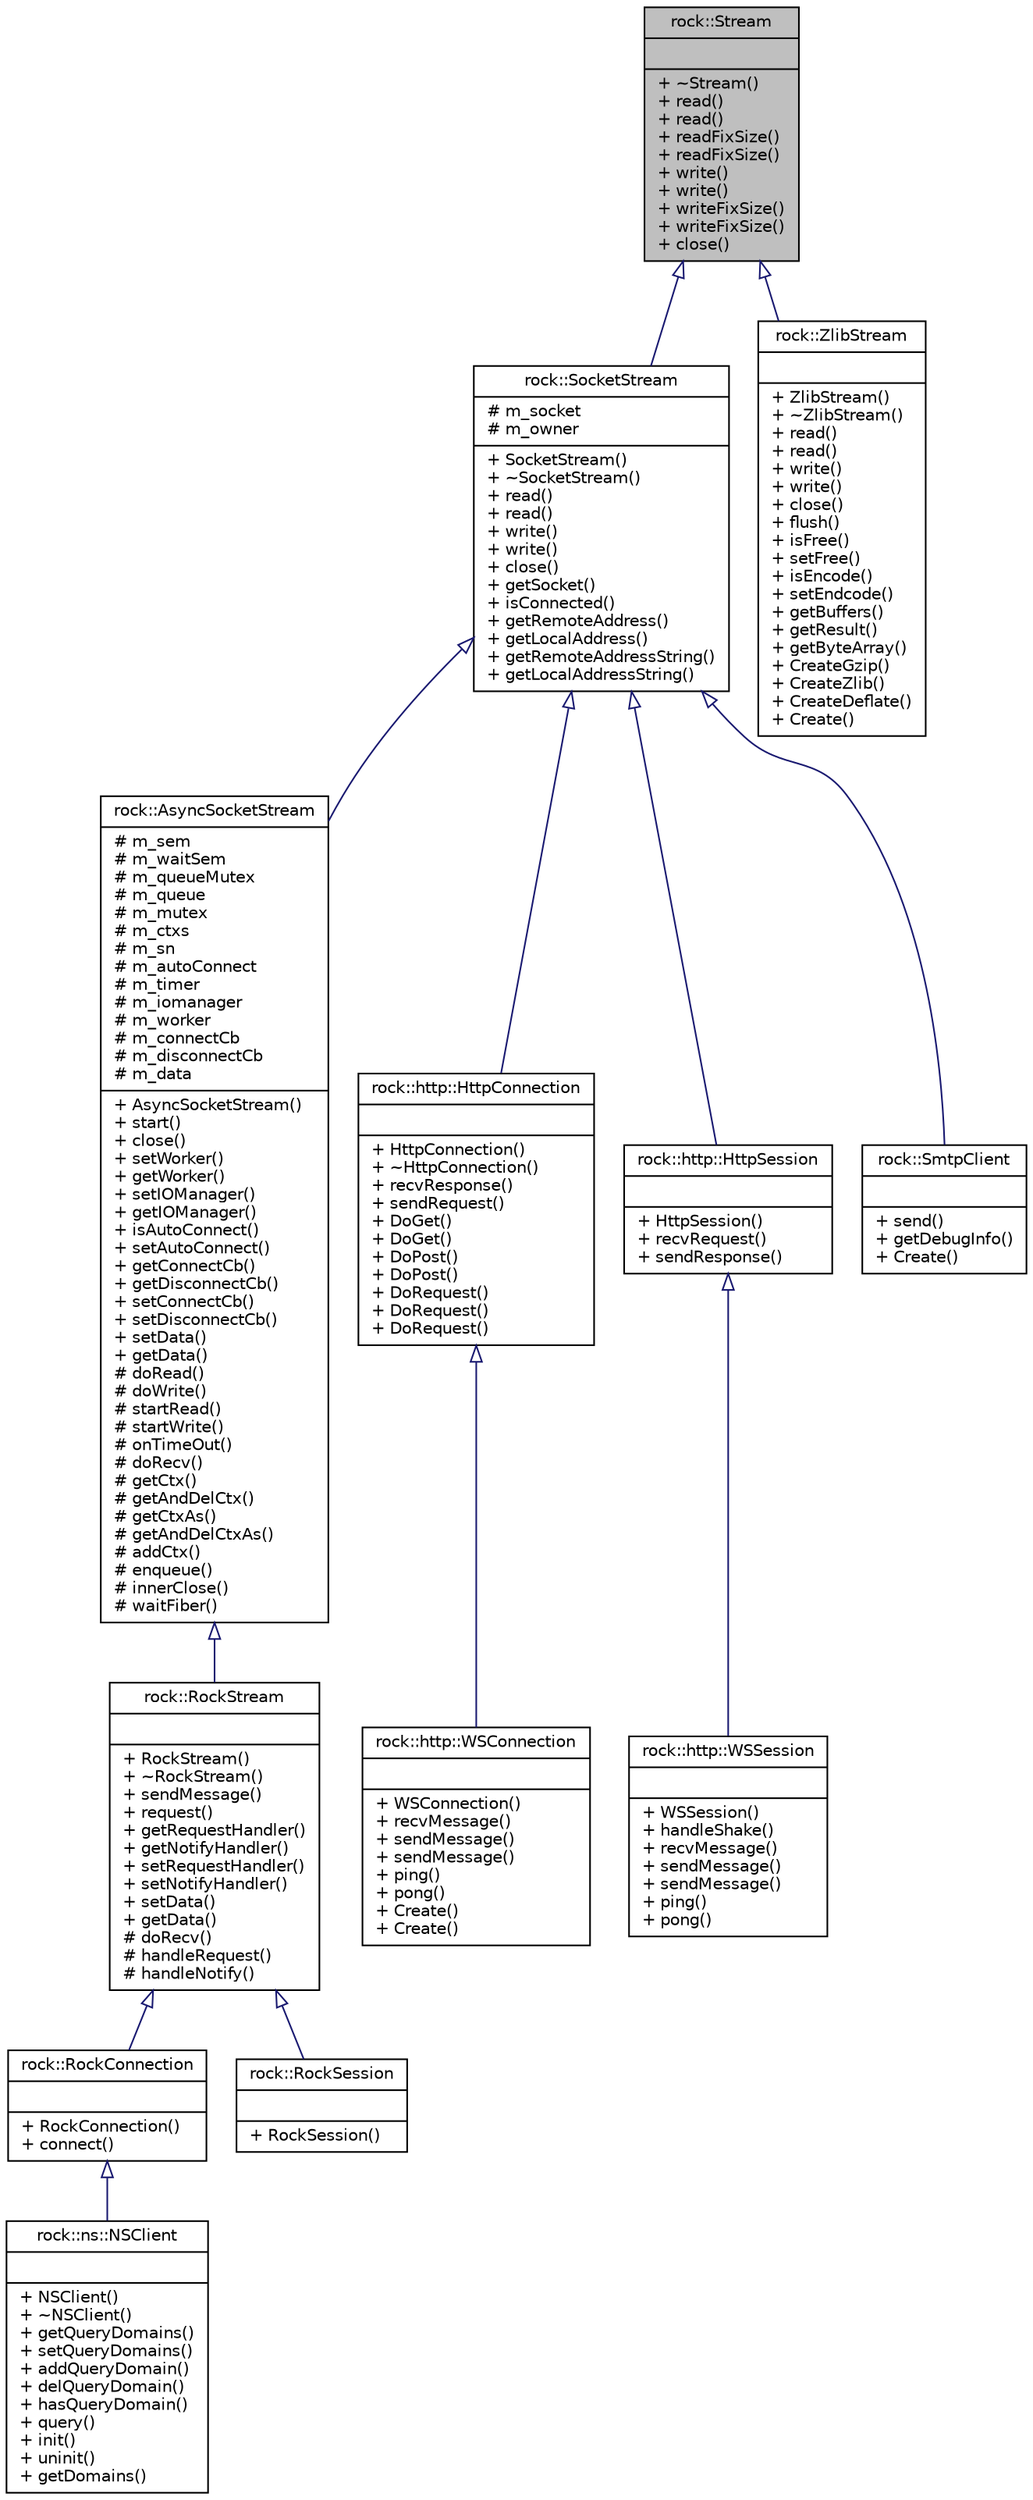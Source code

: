 digraph "rock::Stream"
{
 // LATEX_PDF_SIZE
  edge [fontname="Helvetica",fontsize="10",labelfontname="Helvetica",labelfontsize="10"];
  node [fontname="Helvetica",fontsize="10",shape=record];
  Node1 [label="{rock::Stream\n||+ ~Stream()\l+ read()\l+ read()\l+ readFixSize()\l+ readFixSize()\l+ write()\l+ write()\l+ writeFixSize()\l+ writeFixSize()\l+ close()\l}",height=0.2,width=0.4,color="black", fillcolor="grey75", style="filled", fontcolor="black",tooltip="流结构"];
  Node1 -> Node2 [dir="back",color="midnightblue",fontsize="10",style="solid",arrowtail="onormal",fontname="Helvetica"];
  Node2 [label="{rock::SocketStream\n|# m_socket\l# m_owner\l|+ SocketStream()\l+ ~SocketStream()\l+ read()\l+ read()\l+ write()\l+ write()\l+ close()\l+ getSocket()\l+ isConnected()\l+ getRemoteAddress()\l+ getLocalAddress()\l+ getRemoteAddressString()\l+ getLocalAddressString()\l}",height=0.2,width=0.4,color="black", fillcolor="white", style="filled",URL="$classrock_1_1SocketStream.html",tooltip="Socket流"];
  Node2 -> Node3 [dir="back",color="midnightblue",fontsize="10",style="solid",arrowtail="onormal",fontname="Helvetica"];
  Node3 [label="{rock::AsyncSocketStream\n|# m_sem\l# m_waitSem\l# m_queueMutex\l# m_queue\l# m_mutex\l# m_ctxs\l# m_sn\l# m_autoConnect\l# m_timer\l# m_iomanager\l# m_worker\l# m_connectCb\l# m_disconnectCb\l# m_data\l|+ AsyncSocketStream()\l+ start()\l+ close()\l+ setWorker()\l+ getWorker()\l+ setIOManager()\l+ getIOManager()\l+ isAutoConnect()\l+ setAutoConnect()\l+ getConnectCb()\l+ getDisconnectCb()\l+ setConnectCb()\l+ setDisconnectCb()\l+ setData()\l+ getData()\l# doRead()\l# doWrite()\l# startRead()\l# startWrite()\l# onTimeOut()\l# doRecv()\l# getCtx()\l# getAndDelCtx()\l# getCtxAs()\l# getAndDelCtxAs()\l# addCtx()\l# enqueue()\l# innerClose()\l# waitFiber()\l}",height=0.2,width=0.4,color="black", fillcolor="white", style="filled",URL="$classrock_1_1AsyncSocketStream.html",tooltip=" "];
  Node3 -> Node4 [dir="back",color="midnightblue",fontsize="10",style="solid",arrowtail="onormal",fontname="Helvetica"];
  Node4 [label="{rock::RockStream\n||+ RockStream()\l+ ~RockStream()\l+ sendMessage()\l+ request()\l+ getRequestHandler()\l+ getNotifyHandler()\l+ setRequestHandler()\l+ setNotifyHandler()\l+ setData()\l+ getData()\l# doRecv()\l# handleRequest()\l# handleNotify()\l}",height=0.2,width=0.4,color="black", fillcolor="white", style="filled",URL="$classrock_1_1RockStream.html",tooltip=" "];
  Node4 -> Node5 [dir="back",color="midnightblue",fontsize="10",style="solid",arrowtail="onormal",fontname="Helvetica"];
  Node5 [label="{rock::RockConnection\n||+ RockConnection()\l+ connect()\l}",height=0.2,width=0.4,color="black", fillcolor="white", style="filled",URL="$classrock_1_1RockConnection.html",tooltip=" "];
  Node5 -> Node6 [dir="back",color="midnightblue",fontsize="10",style="solid",arrowtail="onormal",fontname="Helvetica"];
  Node6 [label="{rock::ns::NSClient\n||+ NSClient()\l+ ~NSClient()\l+ getQueryDomains()\l+ setQueryDomains()\l+ addQueryDomain()\l+ delQueryDomain()\l+ hasQueryDomain()\l+ query()\l+ init()\l+ uninit()\l+ getDomains()\l}",height=0.2,width=0.4,color="black", fillcolor="white", style="filled",URL="$classrock_1_1ns_1_1NSClient.html",tooltip=" "];
  Node4 -> Node7 [dir="back",color="midnightblue",fontsize="10",style="solid",arrowtail="onormal",fontname="Helvetica"];
  Node7 [label="{rock::RockSession\n||+ RockSession()\l}",height=0.2,width=0.4,color="black", fillcolor="white", style="filled",URL="$classrock_1_1RockSession.html",tooltip=" "];
  Node2 -> Node8 [dir="back",color="midnightblue",fontsize="10",style="solid",arrowtail="onormal",fontname="Helvetica"];
  Node8 [label="{rock::http::HttpConnection\n||+ HttpConnection()\l+ ~HttpConnection()\l+ recvResponse()\l+ sendRequest()\l+ DoGet()\l+ DoGet()\l+ DoPost()\l+ DoPost()\l+ DoRequest()\l+ DoRequest()\l+ DoRequest()\l}",height=0.2,width=0.4,color="black", fillcolor="white", style="filled",URL="$classrock_1_1http_1_1HttpConnection.html",tooltip="HTTP客户端类"];
  Node8 -> Node9 [dir="back",color="midnightblue",fontsize="10",style="solid",arrowtail="onormal",fontname="Helvetica"];
  Node9 [label="{rock::http::WSConnection\n||+ WSConnection()\l+ recvMessage()\l+ sendMessage()\l+ sendMessage()\l+ ping()\l+ pong()\l+ Create()\l+ Create()\l}",height=0.2,width=0.4,color="black", fillcolor="white", style="filled",URL="$classrock_1_1http_1_1WSConnection.html",tooltip=" "];
  Node2 -> Node10 [dir="back",color="midnightblue",fontsize="10",style="solid",arrowtail="onormal",fontname="Helvetica"];
  Node10 [label="{rock::http::HttpSession\n||+ HttpSession()\l+ recvRequest()\l+ sendResponse()\l}",height=0.2,width=0.4,color="black", fillcolor="white", style="filled",URL="$classrock_1_1http_1_1HttpSession.html",tooltip="HTTPSession封装"];
  Node10 -> Node11 [dir="back",color="midnightblue",fontsize="10",style="solid",arrowtail="onormal",fontname="Helvetica"];
  Node11 [label="{rock::http::WSSession\n||+ WSSession()\l+ handleShake()\l+ recvMessage()\l+ sendMessage()\l+ sendMessage()\l+ ping()\l+ pong()\l}",height=0.2,width=0.4,color="black", fillcolor="white", style="filled",URL="$classrock_1_1http_1_1WSSession.html",tooltip=" "];
  Node2 -> Node12 [dir="back",color="midnightblue",fontsize="10",style="solid",arrowtail="onormal",fontname="Helvetica"];
  Node12 [label="{rock::SmtpClient\n||+ send()\l+ getDebugInfo()\l+ Create()\l}",height=0.2,width=0.4,color="black", fillcolor="white", style="filled",URL="$classrock_1_1SmtpClient.html",tooltip=" "];
  Node1 -> Node13 [dir="back",color="midnightblue",fontsize="10",style="solid",arrowtail="onormal",fontname="Helvetica"];
  Node13 [label="{rock::ZlibStream\n||+ ZlibStream()\l+ ~ZlibStream()\l+ read()\l+ read()\l+ write()\l+ write()\l+ close()\l+ flush()\l+ isFree()\l+ setFree()\l+ isEncode()\l+ setEndcode()\l+ getBuffers()\l+ getResult()\l+ getByteArray()\l+ CreateGzip()\l+ CreateZlib()\l+ CreateDeflate()\l+ Create()\l}",height=0.2,width=0.4,color="black", fillcolor="white", style="filled",URL="$classrock_1_1ZlibStream.html",tooltip=" "];
}
